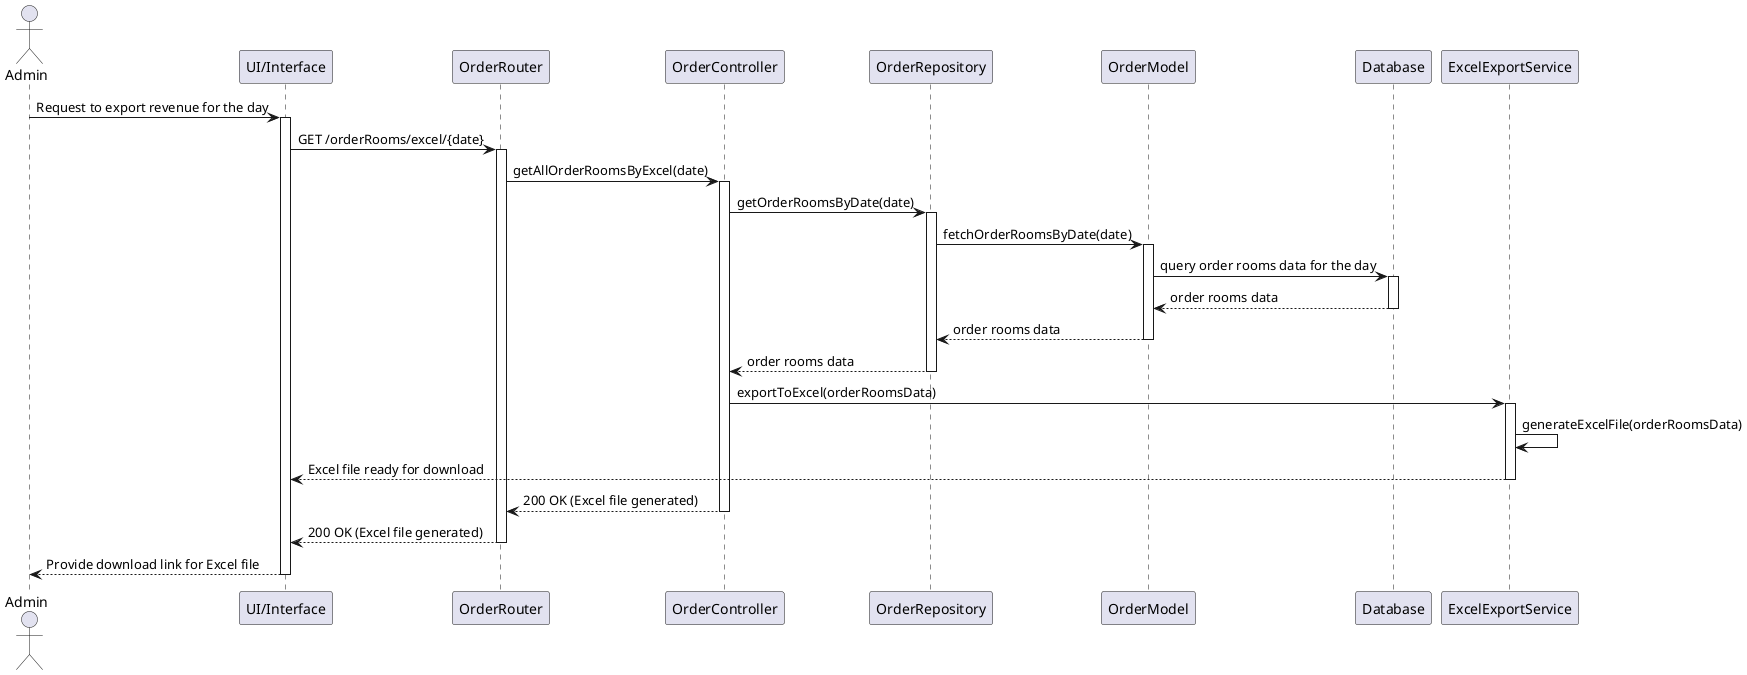@startuml
actor Admin
participant "UI/Interface" as UI
participant "OrderRouter" as Router
participant "OrderController" as Controller
participant "OrderRepository" as Repository
participant "OrderModel" as OrderModel
participant "Database" as DB
participant "ExcelExportService" as ExcelService

Admin -> UI: Request to export revenue for the day
activate UI
UI -> Router: GET /orderRooms/excel/{date}
activate Router
Router -> Controller: getAllOrderRoomsByExcel(date)
activate Controller
Controller -> Repository: getOrderRoomsByDate(date)
activate Repository

Repository -> OrderModel: fetchOrderRoomsByDate(date)
activate OrderModel
OrderModel -> DB: query order rooms data for the day
activate DB
DB --> OrderModel: order rooms data
deactivate DB
OrderModel --> Repository: order rooms data
deactivate OrderModel
Repository --> Controller: order rooms data
deactivate Repository

Controller -> ExcelService: exportToExcel(orderRoomsData)
activate ExcelService
ExcelService -> ExcelService: generateExcelFile(orderRoomsData)
ExcelService --> UI: Excel file ready for download
deactivate ExcelService

Controller --> Router: 200 OK (Excel file generated)
deactivate Controller
Router --> UI: 200 OK (Excel file generated)
deactivate Router
UI --> Admin: Provide download link for Excel file
deactivate UI
@enduml
